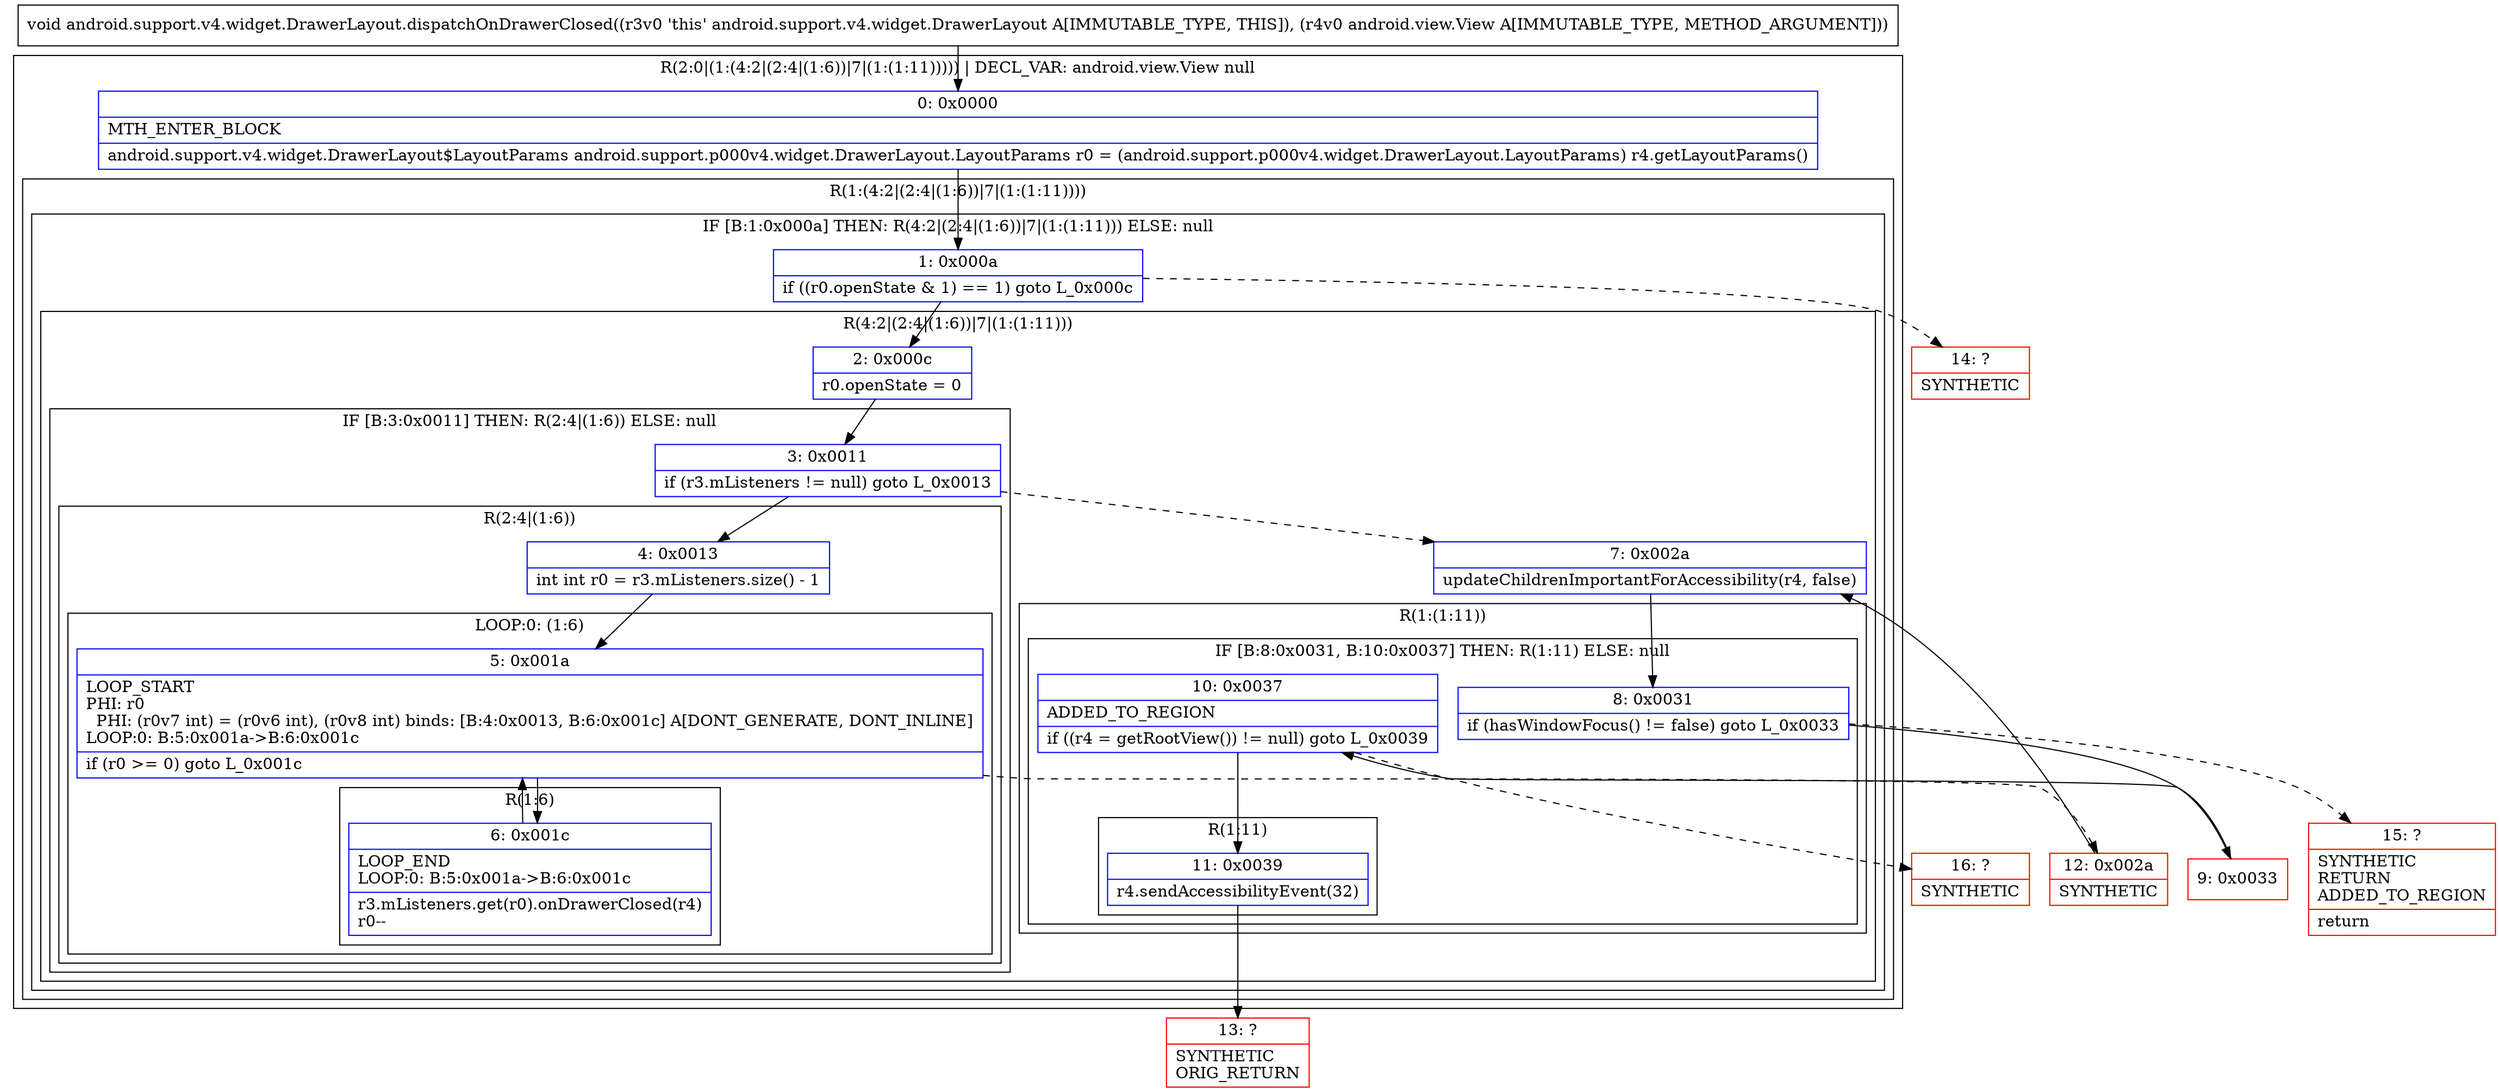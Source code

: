 digraph "CFG forandroid.support.v4.widget.DrawerLayout.dispatchOnDrawerClosed(Landroid\/view\/View;)V" {
subgraph cluster_Region_710208305 {
label = "R(2:0|(1:(4:2|(2:4|(1:6))|7|(1:(1:11))))) | DECL_VAR: android.view.View null\l";
node [shape=record,color=blue];
Node_0 [shape=record,label="{0\:\ 0x0000|MTH_ENTER_BLOCK\l|android.support.v4.widget.DrawerLayout$LayoutParams android.support.p000v4.widget.DrawerLayout.LayoutParams r0 = (android.support.p000v4.widget.DrawerLayout.LayoutParams) r4.getLayoutParams()\l}"];
subgraph cluster_Region_269113666 {
label = "R(1:(4:2|(2:4|(1:6))|7|(1:(1:11))))";
node [shape=record,color=blue];
subgraph cluster_IfRegion_920786870 {
label = "IF [B:1:0x000a] THEN: R(4:2|(2:4|(1:6))|7|(1:(1:11))) ELSE: null";
node [shape=record,color=blue];
Node_1 [shape=record,label="{1\:\ 0x000a|if ((r0.openState & 1) == 1) goto L_0x000c\l}"];
subgraph cluster_Region_1576760438 {
label = "R(4:2|(2:4|(1:6))|7|(1:(1:11)))";
node [shape=record,color=blue];
Node_2 [shape=record,label="{2\:\ 0x000c|r0.openState = 0\l}"];
subgraph cluster_IfRegion_905261398 {
label = "IF [B:3:0x0011] THEN: R(2:4|(1:6)) ELSE: null";
node [shape=record,color=blue];
Node_3 [shape=record,label="{3\:\ 0x0011|if (r3.mListeners != null) goto L_0x0013\l}"];
subgraph cluster_Region_553294227 {
label = "R(2:4|(1:6))";
node [shape=record,color=blue];
Node_4 [shape=record,label="{4\:\ 0x0013|int int r0 = r3.mListeners.size() \- 1\l}"];
subgraph cluster_LoopRegion_771417054 {
label = "LOOP:0: (1:6)";
node [shape=record,color=blue];
Node_5 [shape=record,label="{5\:\ 0x001a|LOOP_START\lPHI: r0 \l  PHI: (r0v7 int) = (r0v6 int), (r0v8 int) binds: [B:4:0x0013, B:6:0x001c] A[DONT_GENERATE, DONT_INLINE]\lLOOP:0: B:5:0x001a\-\>B:6:0x001c\l|if (r0 \>= 0) goto L_0x001c\l}"];
subgraph cluster_Region_184749680 {
label = "R(1:6)";
node [shape=record,color=blue];
Node_6 [shape=record,label="{6\:\ 0x001c|LOOP_END\lLOOP:0: B:5:0x001a\-\>B:6:0x001c\l|r3.mListeners.get(r0).onDrawerClosed(r4)\lr0\-\-\l}"];
}
}
}
}
Node_7 [shape=record,label="{7\:\ 0x002a|updateChildrenImportantForAccessibility(r4, false)\l}"];
subgraph cluster_Region_1272524816 {
label = "R(1:(1:11))";
node [shape=record,color=blue];
subgraph cluster_IfRegion_705973280 {
label = "IF [B:8:0x0031, B:10:0x0037] THEN: R(1:11) ELSE: null";
node [shape=record,color=blue];
Node_8 [shape=record,label="{8\:\ 0x0031|if (hasWindowFocus() != false) goto L_0x0033\l}"];
Node_10 [shape=record,label="{10\:\ 0x0037|ADDED_TO_REGION\l|if ((r4 = getRootView()) != null) goto L_0x0039\l}"];
subgraph cluster_Region_1746325609 {
label = "R(1:11)";
node [shape=record,color=blue];
Node_11 [shape=record,label="{11\:\ 0x0039|r4.sendAccessibilityEvent(32)\l}"];
}
}
}
}
}
}
}
Node_9 [shape=record,color=red,label="{9\:\ 0x0033}"];
Node_12 [shape=record,color=red,label="{12\:\ 0x002a|SYNTHETIC\l}"];
Node_13 [shape=record,color=red,label="{13\:\ ?|SYNTHETIC\lORIG_RETURN\l}"];
Node_14 [shape=record,color=red,label="{14\:\ ?|SYNTHETIC\l}"];
Node_15 [shape=record,color=red,label="{15\:\ ?|SYNTHETIC\lRETURN\lADDED_TO_REGION\l|return\l}"];
Node_16 [shape=record,color=red,label="{16\:\ ?|SYNTHETIC\l}"];
MethodNode[shape=record,label="{void android.support.v4.widget.DrawerLayout.dispatchOnDrawerClosed((r3v0 'this' android.support.v4.widget.DrawerLayout A[IMMUTABLE_TYPE, THIS]), (r4v0 android.view.View A[IMMUTABLE_TYPE, METHOD_ARGUMENT])) }"];
MethodNode -> Node_0;
Node_0 -> Node_1;
Node_1 -> Node_2;
Node_1 -> Node_14[style=dashed];
Node_2 -> Node_3;
Node_3 -> Node_4;
Node_3 -> Node_7[style=dashed];
Node_4 -> Node_5;
Node_5 -> Node_6;
Node_5 -> Node_12[style=dashed];
Node_6 -> Node_5;
Node_7 -> Node_8;
Node_8 -> Node_9;
Node_8 -> Node_15[style=dashed];
Node_10 -> Node_11;
Node_10 -> Node_16[style=dashed];
Node_11 -> Node_13;
Node_9 -> Node_10;
Node_12 -> Node_7;
}

